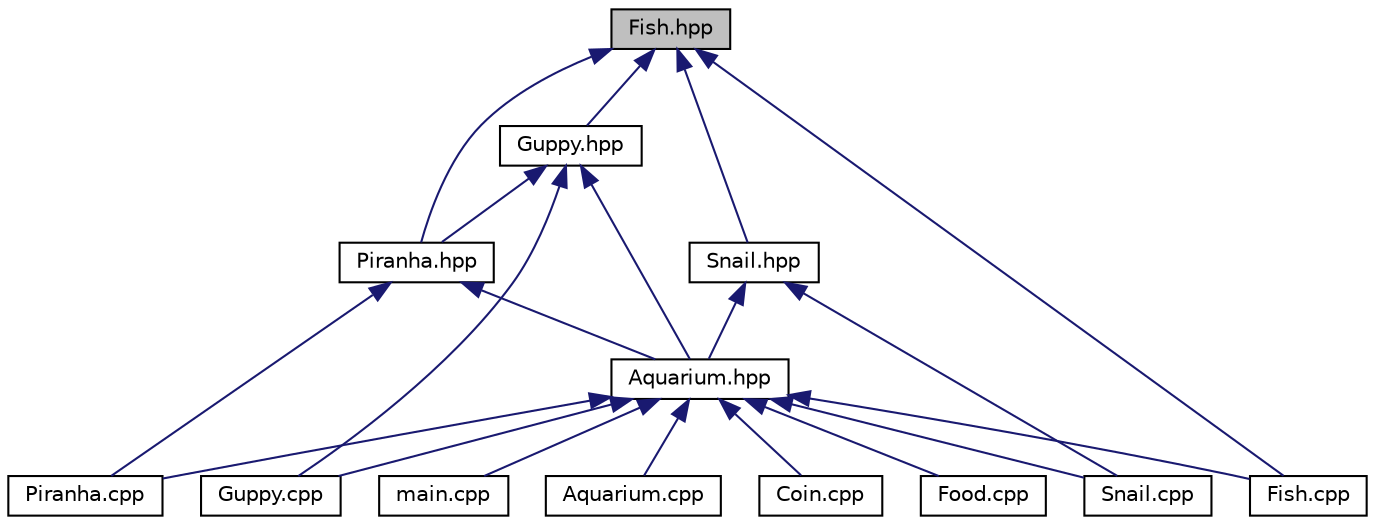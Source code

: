 digraph "Fish.hpp"
{
  edge [fontname="Helvetica",fontsize="10",labelfontname="Helvetica",labelfontsize="10"];
  node [fontname="Helvetica",fontsize="10",shape=record];
  Node8 [label="Fish.hpp",height=0.2,width=0.4,color="black", fillcolor="grey75", style="filled", fontcolor="black"];
  Node8 -> Node9 [dir="back",color="midnightblue",fontsize="10",style="solid",fontname="Helvetica"];
  Node9 [label="Guppy.hpp",height=0.2,width=0.4,color="black", fillcolor="white", style="filled",URL="$_guppy_8hpp.html"];
  Node9 -> Node10 [dir="back",color="midnightblue",fontsize="10",style="solid",fontname="Helvetica"];
  Node10 [label="Aquarium.hpp",height=0.2,width=0.4,color="black", fillcolor="white", style="filled",URL="$_aquarium_8hpp.html"];
  Node10 -> Node11 [dir="back",color="midnightblue",fontsize="10",style="solid",fontname="Helvetica"];
  Node11 [label="Aquarium.cpp",height=0.2,width=0.4,color="black", fillcolor="white", style="filled",URL="$_aquarium_8cpp.html"];
  Node10 -> Node12 [dir="back",color="midnightblue",fontsize="10",style="solid",fontname="Helvetica"];
  Node12 [label="Coin.cpp",height=0.2,width=0.4,color="black", fillcolor="white", style="filled",URL="$_coin_8cpp.html"];
  Node10 -> Node13 [dir="back",color="midnightblue",fontsize="10",style="solid",fontname="Helvetica"];
  Node13 [label="Fish.cpp",height=0.2,width=0.4,color="black", fillcolor="white", style="filled",URL="$_fish_8cpp.html"];
  Node10 -> Node14 [dir="back",color="midnightblue",fontsize="10",style="solid",fontname="Helvetica"];
  Node14 [label="Food.cpp",height=0.2,width=0.4,color="black", fillcolor="white", style="filled",URL="$_food_8cpp.html"];
  Node10 -> Node15 [dir="back",color="midnightblue",fontsize="10",style="solid",fontname="Helvetica"];
  Node15 [label="Guppy.cpp",height=0.2,width=0.4,color="black", fillcolor="white", style="filled",URL="$_guppy_8cpp.html"];
  Node10 -> Node16 [dir="back",color="midnightblue",fontsize="10",style="solid",fontname="Helvetica"];
  Node16 [label="main.cpp",height=0.2,width=0.4,color="black", fillcolor="white", style="filled",URL="$main_8cpp.html"];
  Node10 -> Node17 [dir="back",color="midnightblue",fontsize="10",style="solid",fontname="Helvetica"];
  Node17 [label="Piranha.cpp",height=0.2,width=0.4,color="black", fillcolor="white", style="filled",URL="$_piranha_8cpp.html"];
  Node10 -> Node18 [dir="back",color="midnightblue",fontsize="10",style="solid",fontname="Helvetica"];
  Node18 [label="Snail.cpp",height=0.2,width=0.4,color="black", fillcolor="white", style="filled",URL="$_snail_8cpp.html"];
  Node9 -> Node19 [dir="back",color="midnightblue",fontsize="10",style="solid",fontname="Helvetica"];
  Node19 [label="Piranha.hpp",height=0.2,width=0.4,color="black", fillcolor="white", style="filled",URL="$_piranha_8hpp.html"];
  Node19 -> Node10 [dir="back",color="midnightblue",fontsize="10",style="solid",fontname="Helvetica"];
  Node19 -> Node17 [dir="back",color="midnightblue",fontsize="10",style="solid",fontname="Helvetica"];
  Node9 -> Node15 [dir="back",color="midnightblue",fontsize="10",style="solid",fontname="Helvetica"];
  Node8 -> Node19 [dir="back",color="midnightblue",fontsize="10",style="solid",fontname="Helvetica"];
  Node8 -> Node20 [dir="back",color="midnightblue",fontsize="10",style="solid",fontname="Helvetica"];
  Node20 [label="Snail.hpp",height=0.2,width=0.4,color="black", fillcolor="white", style="filled",URL="$_snail_8hpp.html"];
  Node20 -> Node10 [dir="back",color="midnightblue",fontsize="10",style="solid",fontname="Helvetica"];
  Node20 -> Node18 [dir="back",color="midnightblue",fontsize="10",style="solid",fontname="Helvetica"];
  Node8 -> Node13 [dir="back",color="midnightblue",fontsize="10",style="solid",fontname="Helvetica"];
}
